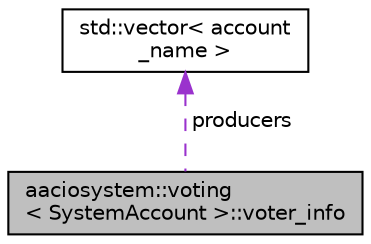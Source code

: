 digraph "aaciosystem::voting&lt; SystemAccount &gt;::voter_info"
{
  edge [fontname="Helvetica",fontsize="10",labelfontname="Helvetica",labelfontsize="10"];
  node [fontname="Helvetica",fontsize="10",shape=record];
  Node1 [label="aaciosystem::voting\l\< SystemAccount \>::voter_info",height=0.2,width=0.4,color="black", fillcolor="grey75", style="filled", fontcolor="black"];
  Node2 -> Node1 [dir="back",color="darkorchid3",fontsize="10",style="dashed",label=" producers" ,fontname="Helvetica"];
  Node2 [label="std::vector\< account\l_name \>",height=0.2,width=0.4,color="black", fillcolor="white", style="filled",URL="$classstd_1_1vector.html"];
}
